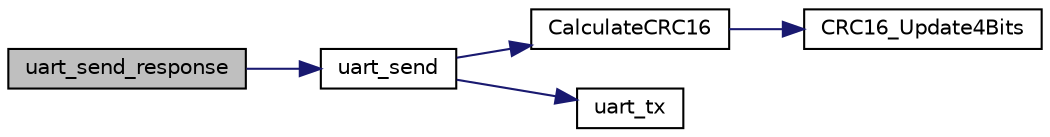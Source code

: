 digraph "uart_send_response"
{
 // LATEX_PDF_SIZE
  edge [fontname="Helvetica",fontsize="10",labelfontname="Helvetica",labelfontsize="10"];
  node [fontname="Helvetica",fontsize="10",shape=record];
  rankdir="LR";
  Node1 [label="uart_send_response",height=0.2,width=0.4,color="black", fillcolor="grey75", style="filled", fontcolor="black",tooltip=" "];
  Node1 -> Node2 [color="midnightblue",fontsize="10",style="solid"];
  Node2 [label="uart_send",height=0.2,width=0.4,color="black", fillcolor="white", style="filled",URL="$usci_8c.html#adc2a1a197144cfbe10c0f585f1e8008c",tooltip=" "];
  Node2 -> Node3 [color="midnightblue",fontsize="10",style="solid"];
  Node3 [label="CalculateCRC16",height=0.2,width=0.4,color="black", fillcolor="white", style="filled",URL="$crc16_8c.html#a2783e18fd5b314e656d988aed16c1116",tooltip=" "];
  Node3 -> Node4 [color="midnightblue",fontsize="10",style="solid"];
  Node4 [label="CRC16_Update4Bits",height=0.2,width=0.4,color="black", fillcolor="white", style="filled",URL="$crc16_8c.html#aa3f82d8f012e4928bc40a18a6e66e161",tooltip=" "];
  Node2 -> Node5 [color="midnightblue",fontsize="10",style="solid"];
  Node5 [label="uart_tx",height=0.2,width=0.4,color="black", fillcolor="white", style="filled",URL="$usci_8c.html#a8165a8d6cc982155fdbb73cca5485206",tooltip="this must be plased to HardWareLevel Group"];
}
